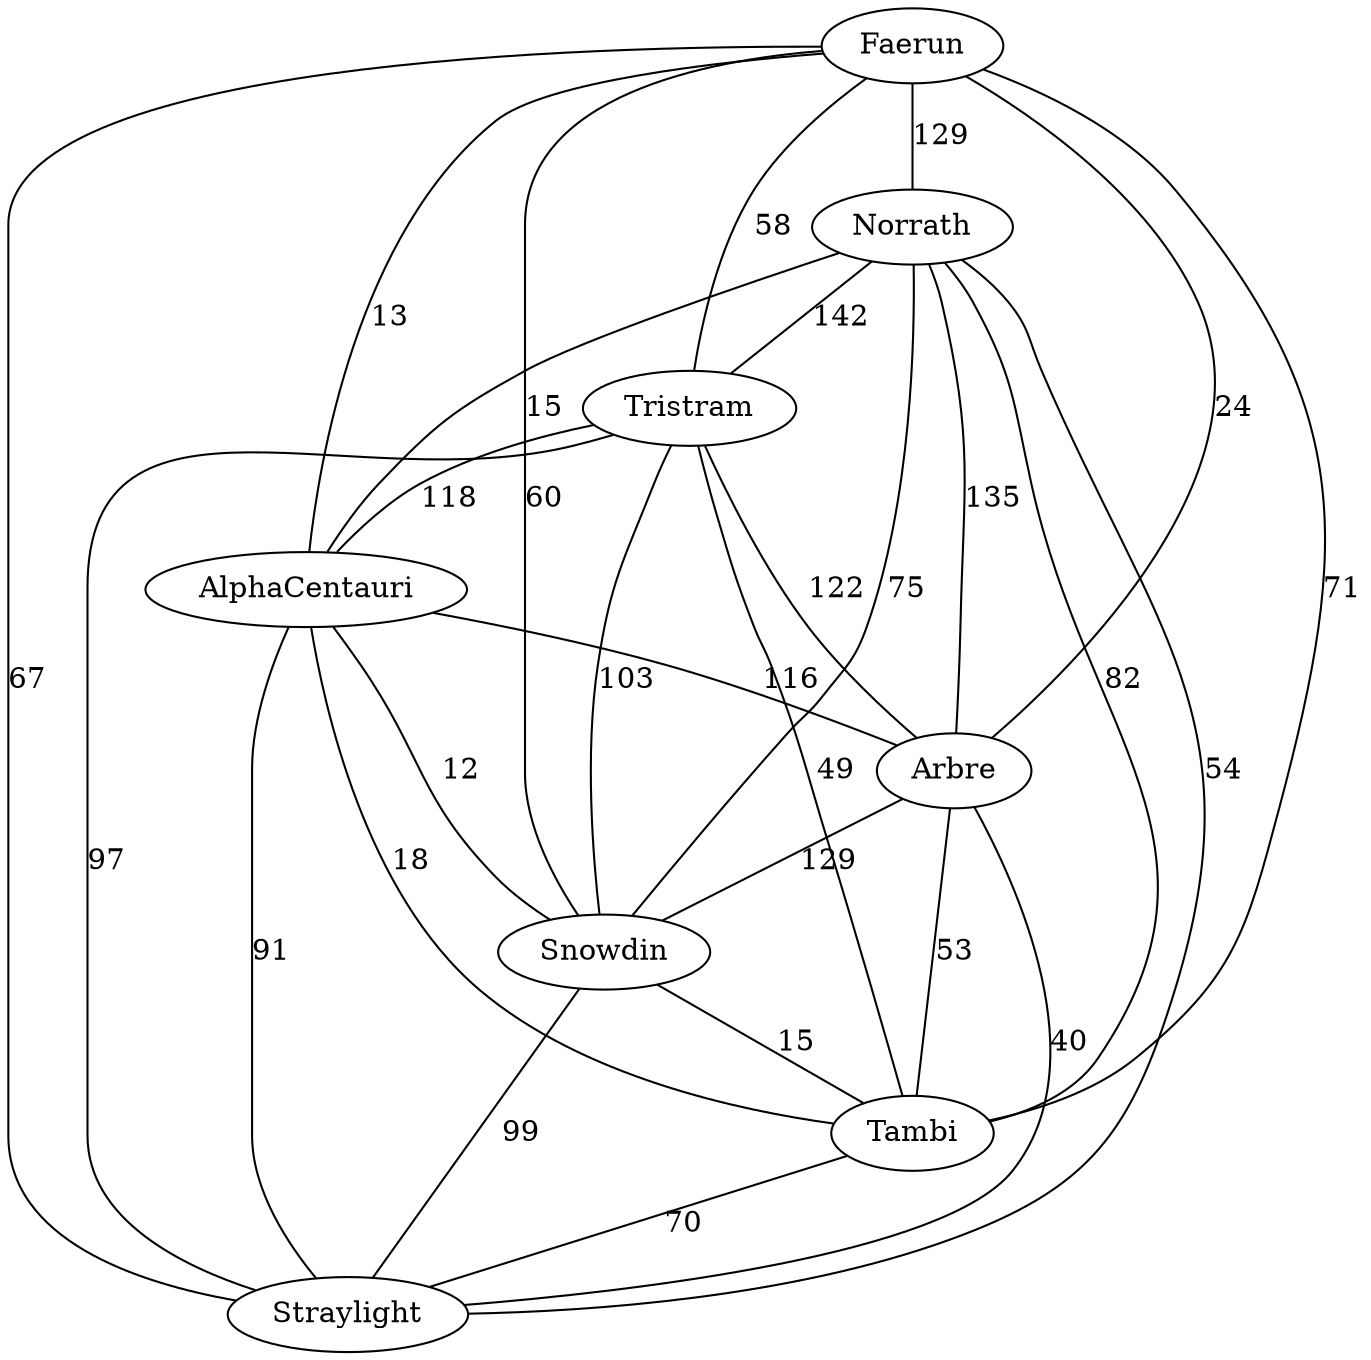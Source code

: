 graph {
    Faerun -- Norrath [label="129",weight="129"]
    Faerun -- Tristram [label="58",weight="58"]
    Faerun -- AlphaCentauri [label="13",weight="13"]
    Faerun -- Arbre [label="24",weight="24"]
    Faerun -- Snowdin [label="60",weight="60"]
    Faerun -- Tambi [label="71",weight="71"]
    Faerun -- Straylight [label="67",weight="67"]
    Norrath -- Tristram [label="142",weight="142"]
    Norrath -- AlphaCentauri [label="15",weight="15"]
    Norrath -- Arbre [label="135",weight="135"]
    Norrath -- Snowdin [label="75",weight="75"]
    Norrath -- Tambi [label="82",weight="82"]
    Norrath -- Straylight [label="54",weight="54"]
    Tristram -- AlphaCentauri [label="118",weight="118"]
    Tristram -- Arbre [label="122",weight="122"]
    Tristram -- Snowdin [label="103",weight="103"]
    Tristram -- Tambi [label="49",weight="49"]
    Tristram -- Straylight [label="97",weight="97"]
    AlphaCentauri -- Arbre [label="116",weight="116"]
    AlphaCentauri -- Snowdin [label="12",weight="12"]
    AlphaCentauri -- Tambi [label="18",weight="18"]
    AlphaCentauri -- Straylight [label="91",weight="91"]
    Arbre -- Snowdin [label="129",weight="129"]
    Arbre -- Tambi [label="53",weight="53"]
    Arbre -- Straylight [label="40",weight="40"]
    Snowdin -- Tambi [label="15",weight="15"]
    Snowdin -- Straylight [label="99",weight="99"]
    Tambi -- Straylight [label="70",weight="70"]
}
